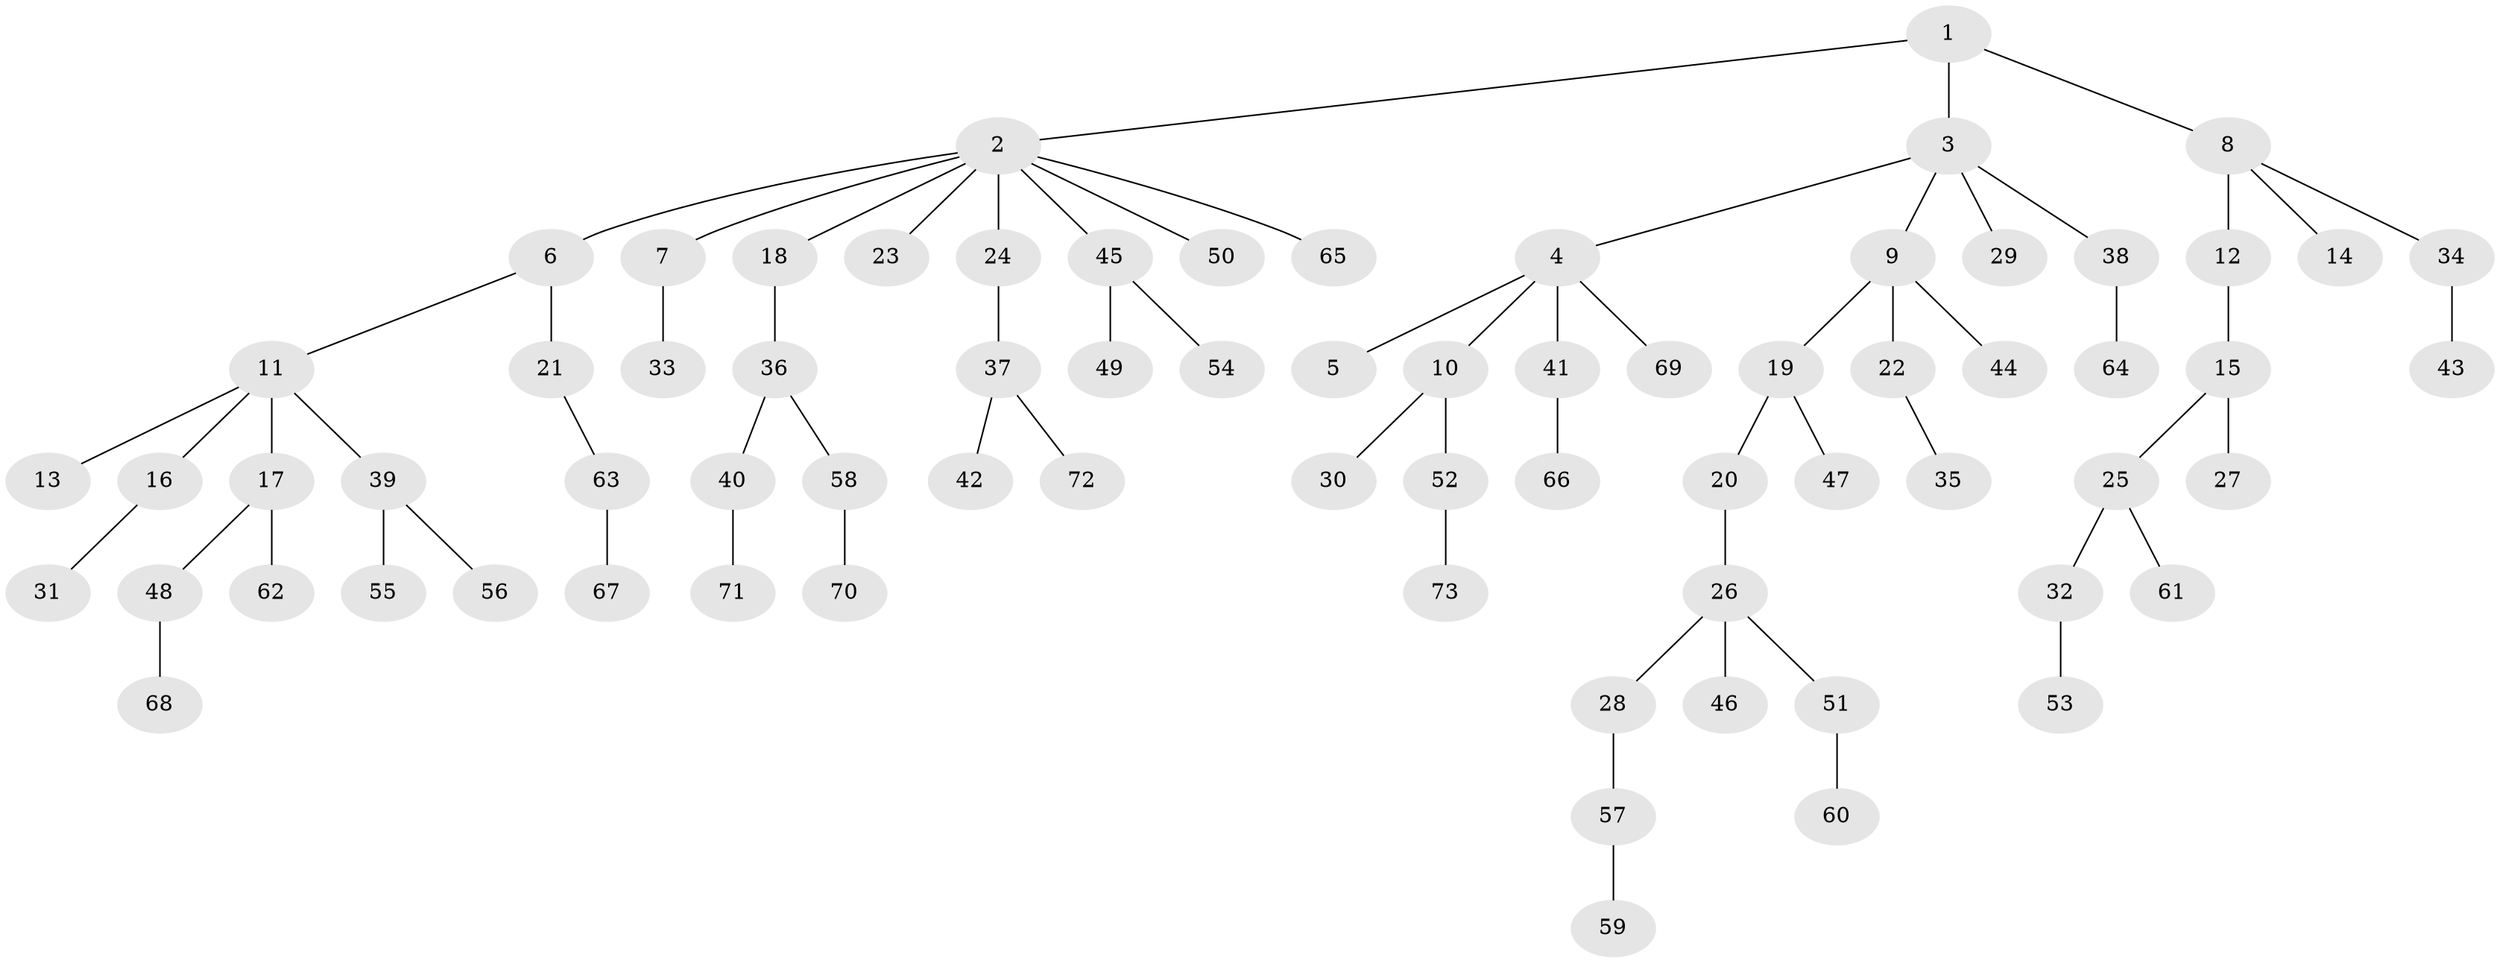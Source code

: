 // original degree distribution, {3: 0.13013698630136986, 8: 0.00684931506849315, 7: 0.00684931506849315, 6: 0.03424657534246575, 2: 0.23972602739726026, 4: 0.04794520547945205, 1: 0.5136986301369864, 5: 0.02054794520547945}
// Generated by graph-tools (version 1.1) at 2025/52/03/04/25 22:52:01]
// undirected, 73 vertices, 72 edges
graph export_dot {
  node [color=gray90,style=filled];
  1;
  2;
  3;
  4;
  5;
  6;
  7;
  8;
  9;
  10;
  11;
  12;
  13;
  14;
  15;
  16;
  17;
  18;
  19;
  20;
  21;
  22;
  23;
  24;
  25;
  26;
  27;
  28;
  29;
  30;
  31;
  32;
  33;
  34;
  35;
  36;
  37;
  38;
  39;
  40;
  41;
  42;
  43;
  44;
  45;
  46;
  47;
  48;
  49;
  50;
  51;
  52;
  53;
  54;
  55;
  56;
  57;
  58;
  59;
  60;
  61;
  62;
  63;
  64;
  65;
  66;
  67;
  68;
  69;
  70;
  71;
  72;
  73;
  1 -- 2 [weight=1.0];
  1 -- 3 [weight=2.0];
  1 -- 8 [weight=1.0];
  2 -- 6 [weight=1.0];
  2 -- 7 [weight=1.0];
  2 -- 18 [weight=1.0];
  2 -- 23 [weight=1.0];
  2 -- 24 [weight=1.0];
  2 -- 45 [weight=1.0];
  2 -- 50 [weight=1.0];
  2 -- 65 [weight=1.0];
  3 -- 4 [weight=1.0];
  3 -- 9 [weight=1.0];
  3 -- 29 [weight=1.0];
  3 -- 38 [weight=1.0];
  4 -- 5 [weight=1.0];
  4 -- 10 [weight=1.0];
  4 -- 41 [weight=1.0];
  4 -- 69 [weight=1.0];
  6 -- 11 [weight=1.0];
  6 -- 21 [weight=1.0];
  7 -- 33 [weight=1.0];
  8 -- 12 [weight=4.0];
  8 -- 14 [weight=1.0];
  8 -- 34 [weight=1.0];
  9 -- 19 [weight=1.0];
  9 -- 22 [weight=2.0];
  9 -- 44 [weight=1.0];
  10 -- 30 [weight=1.0];
  10 -- 52 [weight=1.0];
  11 -- 13 [weight=1.0];
  11 -- 16 [weight=1.0];
  11 -- 17 [weight=1.0];
  11 -- 39 [weight=1.0];
  12 -- 15 [weight=1.0];
  15 -- 25 [weight=1.0];
  15 -- 27 [weight=2.0];
  16 -- 31 [weight=1.0];
  17 -- 48 [weight=1.0];
  17 -- 62 [weight=1.0];
  18 -- 36 [weight=3.0];
  19 -- 20 [weight=2.0];
  19 -- 47 [weight=1.0];
  20 -- 26 [weight=1.0];
  21 -- 63 [weight=1.0];
  22 -- 35 [weight=1.0];
  24 -- 37 [weight=1.0];
  25 -- 32 [weight=1.0];
  25 -- 61 [weight=1.0];
  26 -- 28 [weight=1.0];
  26 -- 46 [weight=1.0];
  26 -- 51 [weight=1.0];
  28 -- 57 [weight=1.0];
  32 -- 53 [weight=2.0];
  34 -- 43 [weight=1.0];
  36 -- 40 [weight=1.0];
  36 -- 58 [weight=1.0];
  37 -- 42 [weight=1.0];
  37 -- 72 [weight=1.0];
  38 -- 64 [weight=3.0];
  39 -- 55 [weight=1.0];
  39 -- 56 [weight=1.0];
  40 -- 71 [weight=1.0];
  41 -- 66 [weight=2.0];
  45 -- 49 [weight=2.0];
  45 -- 54 [weight=1.0];
  48 -- 68 [weight=2.0];
  51 -- 60 [weight=1.0];
  52 -- 73 [weight=1.0];
  57 -- 59 [weight=3.0];
  58 -- 70 [weight=1.0];
  63 -- 67 [weight=2.0];
}
